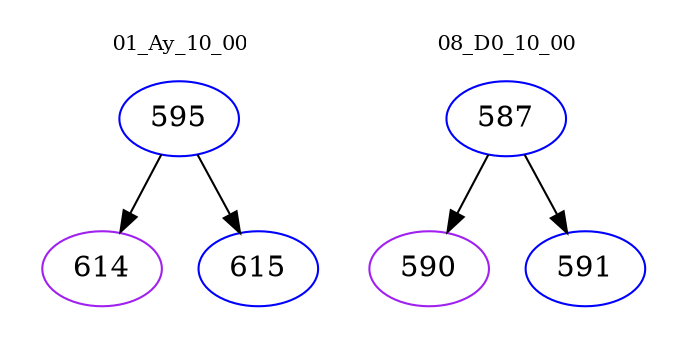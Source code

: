 digraph{
subgraph cluster_0 {
color = white
label = "01_Ay_10_00";
fontsize=10;
T0_595 [label="595", color="blue"]
T0_595 -> T0_614 [color="black"]
T0_614 [label="614", color="purple"]
T0_595 -> T0_615 [color="black"]
T0_615 [label="615", color="blue"]
}
subgraph cluster_1 {
color = white
label = "08_D0_10_00";
fontsize=10;
T1_587 [label="587", color="blue"]
T1_587 -> T1_590 [color="black"]
T1_590 [label="590", color="purple"]
T1_587 -> T1_591 [color="black"]
T1_591 [label="591", color="blue"]
}
}
